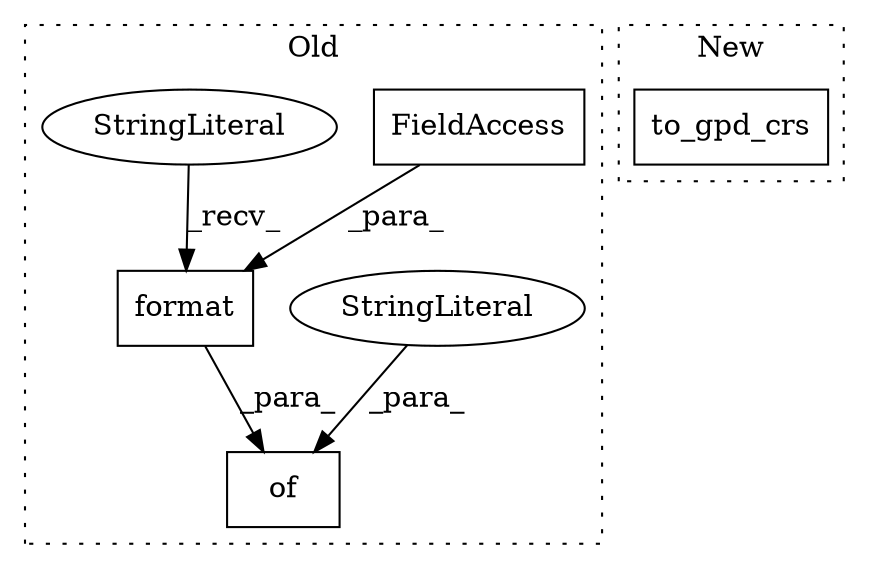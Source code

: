 digraph G {
subgraph cluster0 {
1 [label="of" a="32" s="4315,4352" l="3,1" shape="box"];
3 [label="StringLiteral" a="45" s="4318" l="6" shape="ellipse"];
4 [label="format" a="32" s="4335,4351" l="7,1" shape="box"];
5 [label="FieldAccess" a="22" s="4342" l="9" shape="box"];
6 [label="StringLiteral" a="45" s="4325" l="9" shape="ellipse"];
label = "Old";
style="dotted";
}
subgraph cluster1 {
2 [label="to_gpd_crs" a="32" s="4331,4345" l="11,1" shape="box"];
label = "New";
style="dotted";
}
3 -> 1 [label="_para_"];
4 -> 1 [label="_para_"];
5 -> 4 [label="_para_"];
6 -> 4 [label="_recv_"];
}
